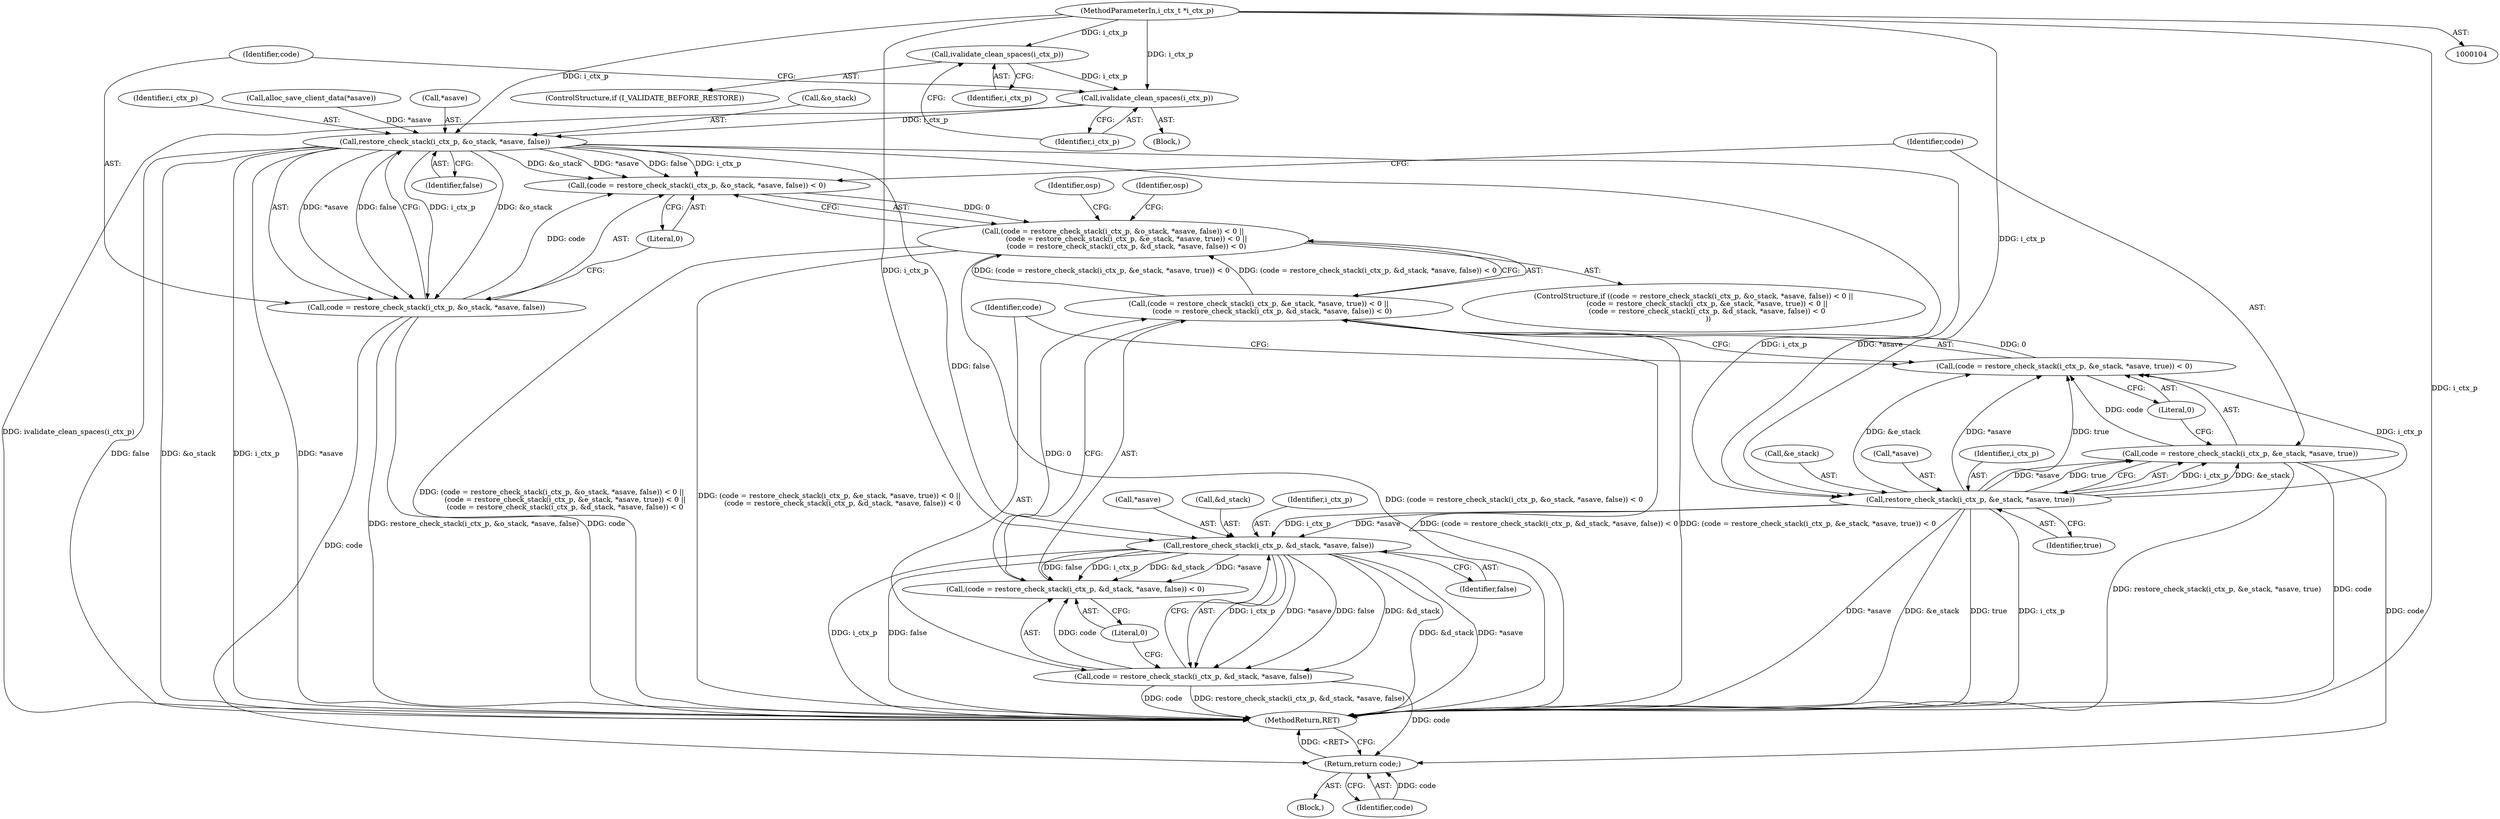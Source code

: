digraph "0_ghostscript_5516c614dc33662a2afdc377159f70218e67bde5@pointer" {
"1000105" [label="(MethodParameterIn,i_ctx_t *i_ctx_p)"];
"1000143" [label="(Call,ivalidate_clean_spaces(i_ctx_p))"];
"1000145" [label="(Call,ivalidate_clean_spaces(i_ctx_p))"];
"1000154" [label="(Call,restore_check_stack(i_ctx_p, &o_stack, *asave, false))"];
"1000151" [label="(Call,(code = restore_check_stack(i_ctx_p, &o_stack, *asave, false)) < 0)"];
"1000150" [label="(Call,(code = restore_check_stack(i_ctx_p, &o_stack, *asave, false)) < 0 ||\n            (code = restore_check_stack(i_ctx_p, &e_stack, *asave, true)) < 0 ||\n            (code = restore_check_stack(i_ctx_p, &d_stack, *asave, false)) < 0)"];
"1000152" [label="(Call,code = restore_check_stack(i_ctx_p, &o_stack, *asave, false))"];
"1000188" [label="(Return,return code;)"];
"1000166" [label="(Call,restore_check_stack(i_ctx_p, &e_stack, *asave, true))"];
"1000163" [label="(Call,(code = restore_check_stack(i_ctx_p, &e_stack, *asave, true)) < 0)"];
"1000162" [label="(Call,(code = restore_check_stack(i_ctx_p, &e_stack, *asave, true)) < 0 ||\n            (code = restore_check_stack(i_ctx_p, &d_stack, *asave, false)) < 0)"];
"1000164" [label="(Call,code = restore_check_stack(i_ctx_p, &e_stack, *asave, true))"];
"1000177" [label="(Call,restore_check_stack(i_ctx_p, &d_stack, *asave, false))"];
"1000174" [label="(Call,(code = restore_check_stack(i_ctx_p, &d_stack, *asave, false)) < 0)"];
"1000175" [label="(Call,code = restore_check_stack(i_ctx_p, &d_stack, *asave, false))"];
"1000175" [label="(Call,code = restore_check_stack(i_ctx_p, &d_stack, *asave, false))"];
"1000154" [label="(Call,restore_check_stack(i_ctx_p, &o_stack, *asave, false))"];
"1000141" [label="(ControlStructure,if (I_VALIDATE_BEFORE_RESTORE))"];
"1000162" [label="(Call,(code = restore_check_stack(i_ctx_p, &e_stack, *asave, true)) < 0 ||\n            (code = restore_check_stack(i_ctx_p, &d_stack, *asave, false)) < 0)"];
"1000105" [label="(MethodParameterIn,i_ctx_t *i_ctx_p)"];
"1000183" [label="(Identifier,false)"];
"1000153" [label="(Identifier,code)"];
"1000156" [label="(Call,&o_stack)"];
"1000168" [label="(Call,&e_stack)"];
"1000163" [label="(Call,(code = restore_check_stack(i_ctx_p, &e_stack, *asave, true)) < 0)"];
"1000155" [label="(Identifier,i_ctx_p)"];
"1000173" [label="(Literal,0)"];
"1000170" [label="(Call,*asave)"];
"1000161" [label="(Literal,0)"];
"1000176" [label="(Identifier,code)"];
"1000177" [label="(Call,restore_check_stack(i_ctx_p, &d_stack, *asave, false))"];
"1000150" [label="(Call,(code = restore_check_stack(i_ctx_p, &o_stack, *asave, false)) < 0 ||\n            (code = restore_check_stack(i_ctx_p, &e_stack, *asave, true)) < 0 ||\n            (code = restore_check_stack(i_ctx_p, &d_stack, *asave, false)) < 0)"];
"1000151" [label="(Call,(code = restore_check_stack(i_ctx_p, &o_stack, *asave, false)) < 0)"];
"1000164" [label="(Call,code = restore_check_stack(i_ctx_p, &e_stack, *asave, true))"];
"1000160" [label="(Identifier,false)"];
"1000174" [label="(Call,(code = restore_check_stack(i_ctx_p, &d_stack, *asave, false)) < 0)"];
"1000165" [label="(Identifier,code)"];
"1000131" [label="(Call,alloc_save_client_data(*asave))"];
"1000185" [label="(Block,)"];
"1000107" [label="(Block,)"];
"1000145" [label="(Call,ivalidate_clean_spaces(i_ctx_p))"];
"1000149" [label="(ControlStructure,if ((code = restore_check_stack(i_ctx_p, &o_stack, *asave, false)) < 0 ||\n            (code = restore_check_stack(i_ctx_p, &e_stack, *asave, true)) < 0 ||\n            (code = restore_check_stack(i_ctx_p, &d_stack, *asave, false)) < 0\n             ))"];
"1000184" [label="(Literal,0)"];
"1000187" [label="(Identifier,osp)"];
"1000152" [label="(Call,code = restore_check_stack(i_ctx_p, &o_stack, *asave, false))"];
"1000189" [label="(Identifier,code)"];
"1000178" [label="(Identifier,i_ctx_p)"];
"1000158" [label="(Call,*asave)"];
"1000167" [label="(Identifier,i_ctx_p)"];
"1000191" [label="(Identifier,osp)"];
"1000146" [label="(Identifier,i_ctx_p)"];
"1000188" [label="(Return,return code;)"];
"1000166" [label="(Call,restore_check_stack(i_ctx_p, &e_stack, *asave, true))"];
"1000143" [label="(Call,ivalidate_clean_spaces(i_ctx_p))"];
"1000181" [label="(Call,*asave)"];
"1000194" [label="(MethodReturn,RET)"];
"1000179" [label="(Call,&d_stack)"];
"1000172" [label="(Identifier,true)"];
"1000144" [label="(Identifier,i_ctx_p)"];
"1000105" -> "1000104"  [label="AST: "];
"1000105" -> "1000194"  [label="DDG: i_ctx_p"];
"1000105" -> "1000143"  [label="DDG: i_ctx_p"];
"1000105" -> "1000145"  [label="DDG: i_ctx_p"];
"1000105" -> "1000154"  [label="DDG: i_ctx_p"];
"1000105" -> "1000166"  [label="DDG: i_ctx_p"];
"1000105" -> "1000177"  [label="DDG: i_ctx_p"];
"1000143" -> "1000141"  [label="AST: "];
"1000143" -> "1000144"  [label="CFG: "];
"1000144" -> "1000143"  [label="AST: "];
"1000146" -> "1000143"  [label="CFG: "];
"1000143" -> "1000145"  [label="DDG: i_ctx_p"];
"1000145" -> "1000107"  [label="AST: "];
"1000145" -> "1000146"  [label="CFG: "];
"1000146" -> "1000145"  [label="AST: "];
"1000153" -> "1000145"  [label="CFG: "];
"1000145" -> "1000194"  [label="DDG: ivalidate_clean_spaces(i_ctx_p)"];
"1000145" -> "1000154"  [label="DDG: i_ctx_p"];
"1000154" -> "1000152"  [label="AST: "];
"1000154" -> "1000160"  [label="CFG: "];
"1000155" -> "1000154"  [label="AST: "];
"1000156" -> "1000154"  [label="AST: "];
"1000158" -> "1000154"  [label="AST: "];
"1000160" -> "1000154"  [label="AST: "];
"1000152" -> "1000154"  [label="CFG: "];
"1000154" -> "1000194"  [label="DDG: false"];
"1000154" -> "1000194"  [label="DDG: &o_stack"];
"1000154" -> "1000194"  [label="DDG: i_ctx_p"];
"1000154" -> "1000194"  [label="DDG: *asave"];
"1000154" -> "1000151"  [label="DDG: i_ctx_p"];
"1000154" -> "1000151"  [label="DDG: &o_stack"];
"1000154" -> "1000151"  [label="DDG: *asave"];
"1000154" -> "1000151"  [label="DDG: false"];
"1000154" -> "1000152"  [label="DDG: i_ctx_p"];
"1000154" -> "1000152"  [label="DDG: &o_stack"];
"1000154" -> "1000152"  [label="DDG: *asave"];
"1000154" -> "1000152"  [label="DDG: false"];
"1000131" -> "1000154"  [label="DDG: *asave"];
"1000154" -> "1000166"  [label="DDG: i_ctx_p"];
"1000154" -> "1000166"  [label="DDG: *asave"];
"1000154" -> "1000177"  [label="DDG: false"];
"1000151" -> "1000150"  [label="AST: "];
"1000151" -> "1000161"  [label="CFG: "];
"1000152" -> "1000151"  [label="AST: "];
"1000161" -> "1000151"  [label="AST: "];
"1000165" -> "1000151"  [label="CFG: "];
"1000150" -> "1000151"  [label="CFG: "];
"1000151" -> "1000150"  [label="DDG: 0"];
"1000152" -> "1000151"  [label="DDG: code"];
"1000150" -> "1000149"  [label="AST: "];
"1000150" -> "1000162"  [label="CFG: "];
"1000162" -> "1000150"  [label="AST: "];
"1000187" -> "1000150"  [label="CFG: "];
"1000191" -> "1000150"  [label="CFG: "];
"1000150" -> "1000194"  [label="DDG: (code = restore_check_stack(i_ctx_p, &o_stack, *asave, false)) < 0"];
"1000150" -> "1000194"  [label="DDG: (code = restore_check_stack(i_ctx_p, &o_stack, *asave, false)) < 0 ||\n            (code = restore_check_stack(i_ctx_p, &e_stack, *asave, true)) < 0 ||\n            (code = restore_check_stack(i_ctx_p, &d_stack, *asave, false)) < 0"];
"1000150" -> "1000194"  [label="DDG: (code = restore_check_stack(i_ctx_p, &e_stack, *asave, true)) < 0 ||\n            (code = restore_check_stack(i_ctx_p, &d_stack, *asave, false)) < 0"];
"1000162" -> "1000150"  [label="DDG: (code = restore_check_stack(i_ctx_p, &e_stack, *asave, true)) < 0"];
"1000162" -> "1000150"  [label="DDG: (code = restore_check_stack(i_ctx_p, &d_stack, *asave, false)) < 0"];
"1000153" -> "1000152"  [label="AST: "];
"1000161" -> "1000152"  [label="CFG: "];
"1000152" -> "1000194"  [label="DDG: restore_check_stack(i_ctx_p, &o_stack, *asave, false)"];
"1000152" -> "1000194"  [label="DDG: code"];
"1000152" -> "1000188"  [label="DDG: code"];
"1000188" -> "1000185"  [label="AST: "];
"1000188" -> "1000189"  [label="CFG: "];
"1000189" -> "1000188"  [label="AST: "];
"1000194" -> "1000188"  [label="CFG: "];
"1000188" -> "1000194"  [label="DDG: <RET>"];
"1000189" -> "1000188"  [label="DDG: code"];
"1000175" -> "1000188"  [label="DDG: code"];
"1000164" -> "1000188"  [label="DDG: code"];
"1000166" -> "1000164"  [label="AST: "];
"1000166" -> "1000172"  [label="CFG: "];
"1000167" -> "1000166"  [label="AST: "];
"1000168" -> "1000166"  [label="AST: "];
"1000170" -> "1000166"  [label="AST: "];
"1000172" -> "1000166"  [label="AST: "];
"1000164" -> "1000166"  [label="CFG: "];
"1000166" -> "1000194"  [label="DDG: &e_stack"];
"1000166" -> "1000194"  [label="DDG: true"];
"1000166" -> "1000194"  [label="DDG: i_ctx_p"];
"1000166" -> "1000194"  [label="DDG: *asave"];
"1000166" -> "1000163"  [label="DDG: i_ctx_p"];
"1000166" -> "1000163"  [label="DDG: &e_stack"];
"1000166" -> "1000163"  [label="DDG: *asave"];
"1000166" -> "1000163"  [label="DDG: true"];
"1000166" -> "1000164"  [label="DDG: i_ctx_p"];
"1000166" -> "1000164"  [label="DDG: &e_stack"];
"1000166" -> "1000164"  [label="DDG: *asave"];
"1000166" -> "1000164"  [label="DDG: true"];
"1000166" -> "1000177"  [label="DDG: i_ctx_p"];
"1000166" -> "1000177"  [label="DDG: *asave"];
"1000163" -> "1000162"  [label="AST: "];
"1000163" -> "1000173"  [label="CFG: "];
"1000164" -> "1000163"  [label="AST: "];
"1000173" -> "1000163"  [label="AST: "];
"1000176" -> "1000163"  [label="CFG: "];
"1000162" -> "1000163"  [label="CFG: "];
"1000163" -> "1000162"  [label="DDG: 0"];
"1000164" -> "1000163"  [label="DDG: code"];
"1000162" -> "1000174"  [label="CFG: "];
"1000174" -> "1000162"  [label="AST: "];
"1000162" -> "1000194"  [label="DDG: (code = restore_check_stack(i_ctx_p, &e_stack, *asave, true)) < 0"];
"1000162" -> "1000194"  [label="DDG: (code = restore_check_stack(i_ctx_p, &d_stack, *asave, false)) < 0"];
"1000174" -> "1000162"  [label="DDG: 0"];
"1000165" -> "1000164"  [label="AST: "];
"1000173" -> "1000164"  [label="CFG: "];
"1000164" -> "1000194"  [label="DDG: restore_check_stack(i_ctx_p, &e_stack, *asave, true)"];
"1000164" -> "1000194"  [label="DDG: code"];
"1000177" -> "1000175"  [label="AST: "];
"1000177" -> "1000183"  [label="CFG: "];
"1000178" -> "1000177"  [label="AST: "];
"1000179" -> "1000177"  [label="AST: "];
"1000181" -> "1000177"  [label="AST: "];
"1000183" -> "1000177"  [label="AST: "];
"1000175" -> "1000177"  [label="CFG: "];
"1000177" -> "1000194"  [label="DDG: &d_stack"];
"1000177" -> "1000194"  [label="DDG: *asave"];
"1000177" -> "1000194"  [label="DDG: i_ctx_p"];
"1000177" -> "1000194"  [label="DDG: false"];
"1000177" -> "1000174"  [label="DDG: i_ctx_p"];
"1000177" -> "1000174"  [label="DDG: &d_stack"];
"1000177" -> "1000174"  [label="DDG: *asave"];
"1000177" -> "1000174"  [label="DDG: false"];
"1000177" -> "1000175"  [label="DDG: i_ctx_p"];
"1000177" -> "1000175"  [label="DDG: &d_stack"];
"1000177" -> "1000175"  [label="DDG: *asave"];
"1000177" -> "1000175"  [label="DDG: false"];
"1000174" -> "1000184"  [label="CFG: "];
"1000175" -> "1000174"  [label="AST: "];
"1000184" -> "1000174"  [label="AST: "];
"1000175" -> "1000174"  [label="DDG: code"];
"1000176" -> "1000175"  [label="AST: "];
"1000184" -> "1000175"  [label="CFG: "];
"1000175" -> "1000194"  [label="DDG: code"];
"1000175" -> "1000194"  [label="DDG: restore_check_stack(i_ctx_p, &d_stack, *asave, false)"];
}
